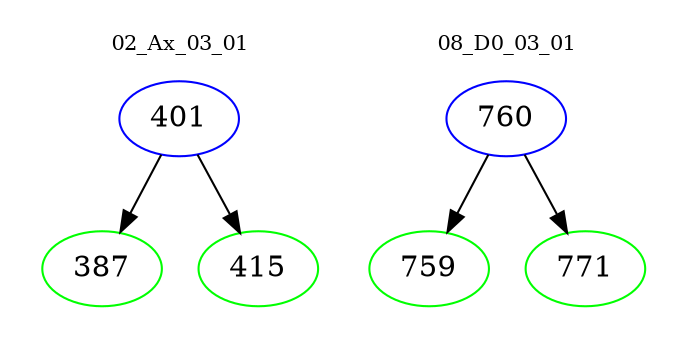 digraph{
subgraph cluster_0 {
color = white
label = "02_Ax_03_01";
fontsize=10;
T0_401 [label="401", color="blue"]
T0_401 -> T0_387 [color="black"]
T0_387 [label="387", color="green"]
T0_401 -> T0_415 [color="black"]
T0_415 [label="415", color="green"]
}
subgraph cluster_1 {
color = white
label = "08_D0_03_01";
fontsize=10;
T1_760 [label="760", color="blue"]
T1_760 -> T1_759 [color="black"]
T1_759 [label="759", color="green"]
T1_760 -> T1_771 [color="black"]
T1_771 [label="771", color="green"]
}
}
